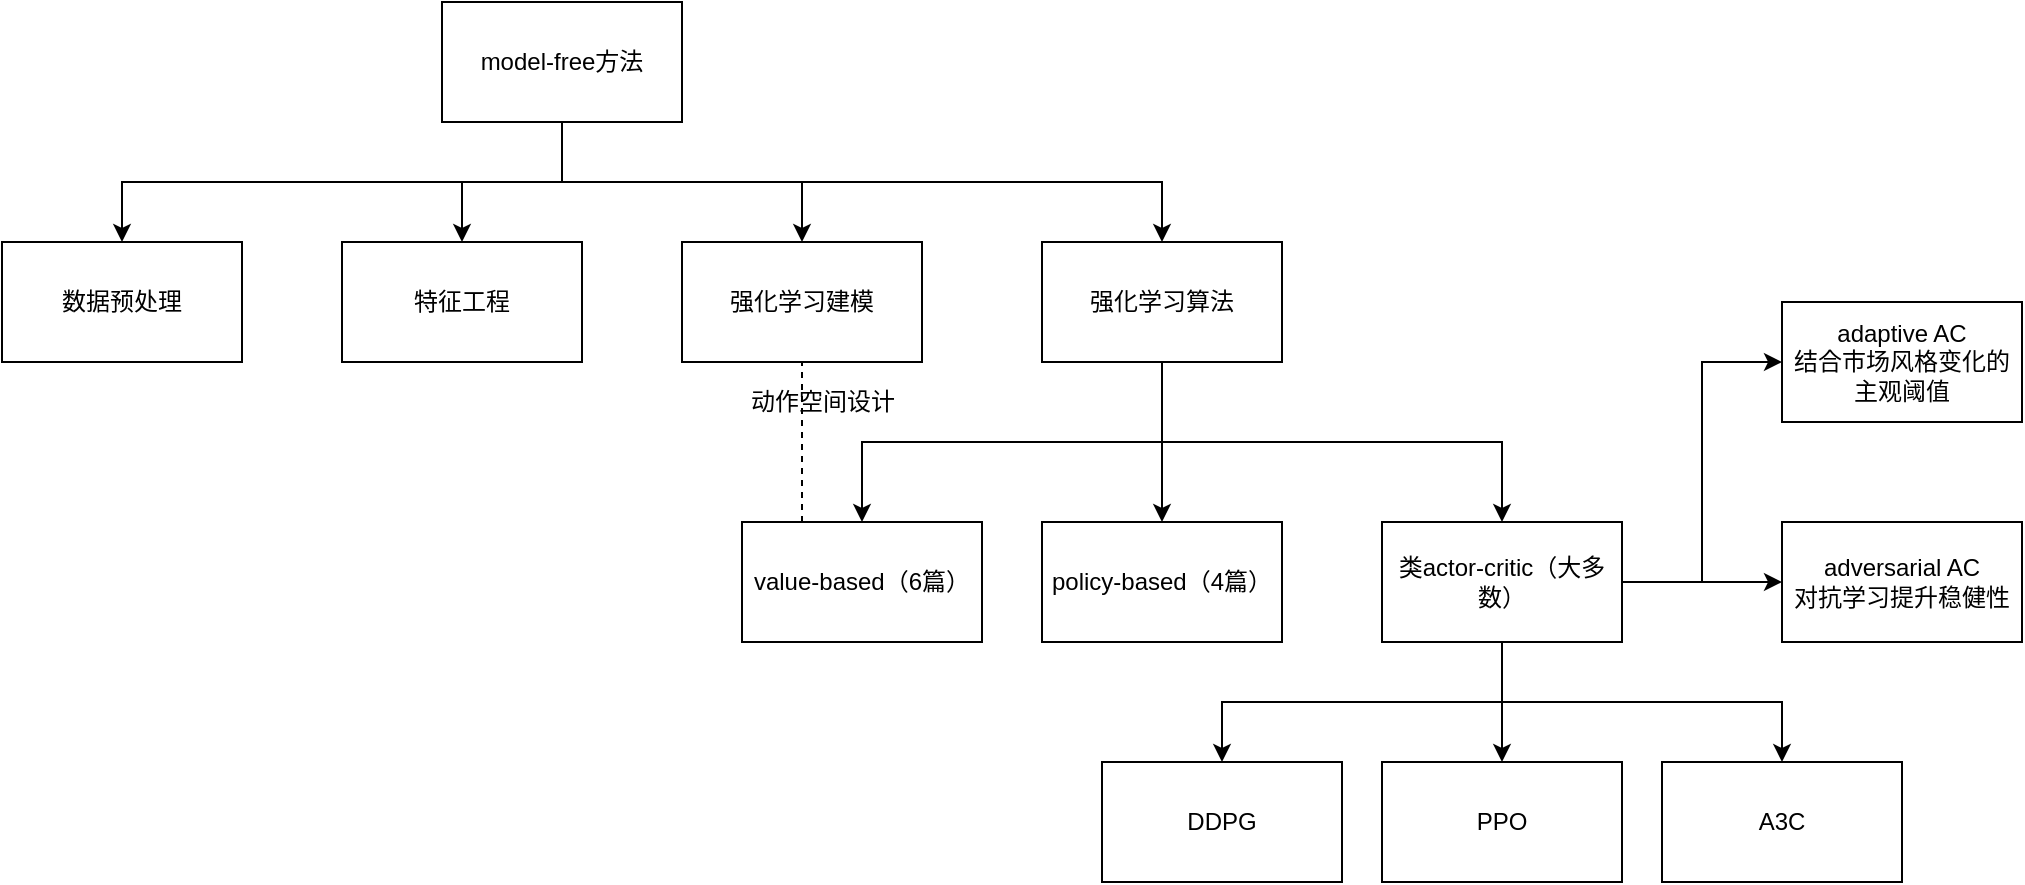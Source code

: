 <mxfile version="17.4.4" type="github">
  <diagram id="4koBMzHRquxHyES5pKS7" name="Page-1">
    <mxGraphModel dx="1055" dy="718" grid="1" gridSize="10" guides="1" tooltips="1" connect="1" arrows="1" fold="1" page="1" pageScale="1" pageWidth="827" pageHeight="1169" math="0" shadow="0">
      <root>
        <mxCell id="0" />
        <mxCell id="1" parent="0" />
        <mxCell id="fUje2Ikz33wsZxV5B8qo-6" style="edgeStyle=orthogonalEdgeStyle;rounded=0;orthogonalLoop=1;jettySize=auto;html=1;exitX=0.5;exitY=1;exitDx=0;exitDy=0;" edge="1" parent="1" source="fUje2Ikz33wsZxV5B8qo-1" target="fUje2Ikz33wsZxV5B8qo-2">
          <mxGeometry relative="1" as="geometry" />
        </mxCell>
        <mxCell id="fUje2Ikz33wsZxV5B8qo-7" style="edgeStyle=orthogonalEdgeStyle;rounded=0;orthogonalLoop=1;jettySize=auto;html=1;exitX=0.5;exitY=1;exitDx=0;exitDy=0;entryX=0.5;entryY=0;entryDx=0;entryDy=0;" edge="1" parent="1" source="fUje2Ikz33wsZxV5B8qo-1" target="fUje2Ikz33wsZxV5B8qo-3">
          <mxGeometry relative="1" as="geometry" />
        </mxCell>
        <mxCell id="fUje2Ikz33wsZxV5B8qo-8" style="edgeStyle=orthogonalEdgeStyle;rounded=0;orthogonalLoop=1;jettySize=auto;html=1;exitX=0.5;exitY=1;exitDx=0;exitDy=0;" edge="1" parent="1" source="fUje2Ikz33wsZxV5B8qo-1" target="fUje2Ikz33wsZxV5B8qo-4">
          <mxGeometry relative="1" as="geometry" />
        </mxCell>
        <mxCell id="fUje2Ikz33wsZxV5B8qo-9" style="edgeStyle=orthogonalEdgeStyle;rounded=0;orthogonalLoop=1;jettySize=auto;html=1;exitX=0.5;exitY=1;exitDx=0;exitDy=0;entryX=0.5;entryY=0;entryDx=0;entryDy=0;" edge="1" parent="1" source="fUje2Ikz33wsZxV5B8qo-1" target="fUje2Ikz33wsZxV5B8qo-5">
          <mxGeometry relative="1" as="geometry" />
        </mxCell>
        <mxCell id="fUje2Ikz33wsZxV5B8qo-1" value="model-free方法" style="rounded=0;whiteSpace=wrap;html=1;" vertex="1" parent="1">
          <mxGeometry x="330" y="80" width="120" height="60" as="geometry" />
        </mxCell>
        <mxCell id="fUje2Ikz33wsZxV5B8qo-2" value="数据预处理" style="rounded=0;whiteSpace=wrap;html=1;" vertex="1" parent="1">
          <mxGeometry x="110" y="200" width="120" height="60" as="geometry" />
        </mxCell>
        <mxCell id="fUje2Ikz33wsZxV5B8qo-3" value="特征工程" style="rounded=0;whiteSpace=wrap;html=1;" vertex="1" parent="1">
          <mxGeometry x="280" y="200" width="120" height="60" as="geometry" />
        </mxCell>
        <mxCell id="fUje2Ikz33wsZxV5B8qo-4" value="强化学习建模" style="rounded=0;whiteSpace=wrap;html=1;" vertex="1" parent="1">
          <mxGeometry x="450" y="200" width="120" height="60" as="geometry" />
        </mxCell>
        <mxCell id="fUje2Ikz33wsZxV5B8qo-13" style="edgeStyle=orthogonalEdgeStyle;rounded=0;orthogonalLoop=1;jettySize=auto;html=1;exitX=0.5;exitY=1;exitDx=0;exitDy=0;entryX=0.5;entryY=0;entryDx=0;entryDy=0;" edge="1" parent="1" source="fUje2Ikz33wsZxV5B8qo-5" target="fUje2Ikz33wsZxV5B8qo-10">
          <mxGeometry relative="1" as="geometry" />
        </mxCell>
        <mxCell id="fUje2Ikz33wsZxV5B8qo-14" style="edgeStyle=orthogonalEdgeStyle;rounded=0;orthogonalLoop=1;jettySize=auto;html=1;exitX=0.5;exitY=1;exitDx=0;exitDy=0;" edge="1" parent="1" source="fUje2Ikz33wsZxV5B8qo-5" target="fUje2Ikz33wsZxV5B8qo-11">
          <mxGeometry relative="1" as="geometry" />
        </mxCell>
        <mxCell id="fUje2Ikz33wsZxV5B8qo-15" style="edgeStyle=orthogonalEdgeStyle;rounded=0;orthogonalLoop=1;jettySize=auto;html=1;exitX=0.5;exitY=1;exitDx=0;exitDy=0;entryX=0.5;entryY=0;entryDx=0;entryDy=0;" edge="1" parent="1" source="fUje2Ikz33wsZxV5B8qo-5" target="fUje2Ikz33wsZxV5B8qo-12">
          <mxGeometry relative="1" as="geometry" />
        </mxCell>
        <mxCell id="fUje2Ikz33wsZxV5B8qo-5" value="强化学习算法" style="rounded=0;whiteSpace=wrap;html=1;" vertex="1" parent="1">
          <mxGeometry x="630" y="200" width="120" height="60" as="geometry" />
        </mxCell>
        <mxCell id="fUje2Ikz33wsZxV5B8qo-10" value="value-based（6篇）" style="rounded=0;whiteSpace=wrap;html=1;" vertex="1" parent="1">
          <mxGeometry x="480" y="340" width="120" height="60" as="geometry" />
        </mxCell>
        <mxCell id="fUje2Ikz33wsZxV5B8qo-11" value="policy-based（4篇）" style="rounded=0;whiteSpace=wrap;html=1;" vertex="1" parent="1">
          <mxGeometry x="630" y="340" width="120" height="60" as="geometry" />
        </mxCell>
        <mxCell id="fUje2Ikz33wsZxV5B8qo-24" style="edgeStyle=orthogonalEdgeStyle;rounded=0;orthogonalLoop=1;jettySize=auto;html=1;exitX=0.5;exitY=1;exitDx=0;exitDy=0;entryX=0.5;entryY=0;entryDx=0;entryDy=0;" edge="1" parent="1" source="fUje2Ikz33wsZxV5B8qo-12" target="fUje2Ikz33wsZxV5B8qo-21">
          <mxGeometry relative="1" as="geometry" />
        </mxCell>
        <mxCell id="fUje2Ikz33wsZxV5B8qo-25" style="edgeStyle=orthogonalEdgeStyle;rounded=0;orthogonalLoop=1;jettySize=auto;html=1;exitX=0.5;exitY=1;exitDx=0;exitDy=0;entryX=0.5;entryY=0;entryDx=0;entryDy=0;" edge="1" parent="1" source="fUje2Ikz33wsZxV5B8qo-12" target="fUje2Ikz33wsZxV5B8qo-22">
          <mxGeometry relative="1" as="geometry" />
        </mxCell>
        <mxCell id="fUje2Ikz33wsZxV5B8qo-26" style="edgeStyle=orthogonalEdgeStyle;rounded=0;orthogonalLoop=1;jettySize=auto;html=1;exitX=0.5;exitY=1;exitDx=0;exitDy=0;entryX=0.5;entryY=0;entryDx=0;entryDy=0;" edge="1" parent="1" source="fUje2Ikz33wsZxV5B8qo-12" target="fUje2Ikz33wsZxV5B8qo-23">
          <mxGeometry relative="1" as="geometry" />
        </mxCell>
        <mxCell id="fUje2Ikz33wsZxV5B8qo-35" style="edgeStyle=orthogonalEdgeStyle;rounded=0;orthogonalLoop=1;jettySize=auto;html=1;exitX=1;exitY=0.5;exitDx=0;exitDy=0;entryX=0;entryY=0.5;entryDx=0;entryDy=0;" edge="1" parent="1" source="fUje2Ikz33wsZxV5B8qo-12" target="fUje2Ikz33wsZxV5B8qo-27">
          <mxGeometry relative="1" as="geometry" />
        </mxCell>
        <mxCell id="fUje2Ikz33wsZxV5B8qo-36" style="edgeStyle=orthogonalEdgeStyle;rounded=0;orthogonalLoop=1;jettySize=auto;html=1;exitX=1;exitY=0.5;exitDx=0;exitDy=0;entryX=0;entryY=0.5;entryDx=0;entryDy=0;" edge="1" parent="1" source="fUje2Ikz33wsZxV5B8qo-12" target="fUje2Ikz33wsZxV5B8qo-28">
          <mxGeometry relative="1" as="geometry" />
        </mxCell>
        <mxCell id="fUje2Ikz33wsZxV5B8qo-12" value="类actor-critic（大多数）" style="rounded=0;whiteSpace=wrap;html=1;" vertex="1" parent="1">
          <mxGeometry x="800" y="340" width="120" height="60" as="geometry" />
        </mxCell>
        <mxCell id="fUje2Ikz33wsZxV5B8qo-17" value="" style="endArrow=none;dashed=1;html=1;rounded=0;exitX=0.25;exitY=0;exitDx=0;exitDy=0;" edge="1" parent="1" source="fUje2Ikz33wsZxV5B8qo-10">
          <mxGeometry width="50" height="50" relative="1" as="geometry">
            <mxPoint x="460" y="310" as="sourcePoint" />
            <mxPoint x="510" y="260" as="targetPoint" />
          </mxGeometry>
        </mxCell>
        <mxCell id="fUje2Ikz33wsZxV5B8qo-19" value="动作空间设计" style="text;html=1;align=center;verticalAlign=middle;resizable=0;points=[];autosize=1;strokeColor=none;fillColor=none;" vertex="1" parent="1">
          <mxGeometry x="475" y="270" width="90" height="20" as="geometry" />
        </mxCell>
        <mxCell id="fUje2Ikz33wsZxV5B8qo-21" value="DDPG" style="rounded=0;whiteSpace=wrap;html=1;" vertex="1" parent="1">
          <mxGeometry x="660" y="460" width="120" height="60" as="geometry" />
        </mxCell>
        <mxCell id="fUje2Ikz33wsZxV5B8qo-22" value="PPO" style="rounded=0;whiteSpace=wrap;html=1;" vertex="1" parent="1">
          <mxGeometry x="800" y="460" width="120" height="60" as="geometry" />
        </mxCell>
        <mxCell id="fUje2Ikz33wsZxV5B8qo-23" value="A3C" style="rounded=0;whiteSpace=wrap;html=1;" vertex="1" parent="1">
          <mxGeometry x="940" y="460" width="120" height="60" as="geometry" />
        </mxCell>
        <mxCell id="fUje2Ikz33wsZxV5B8qo-27" value="adaptive AC&lt;br&gt;结合市场风格变化的主观阈值" style="rounded=0;whiteSpace=wrap;html=1;" vertex="1" parent="1">
          <mxGeometry x="1000" y="230" width="120" height="60" as="geometry" />
        </mxCell>
        <mxCell id="fUje2Ikz33wsZxV5B8qo-28" value="adversarial AC&lt;br&gt;对抗学习提升稳健性" style="rounded=0;whiteSpace=wrap;html=1;" vertex="1" parent="1">
          <mxGeometry x="1000" y="340" width="120" height="60" as="geometry" />
        </mxCell>
      </root>
    </mxGraphModel>
  </diagram>
</mxfile>
